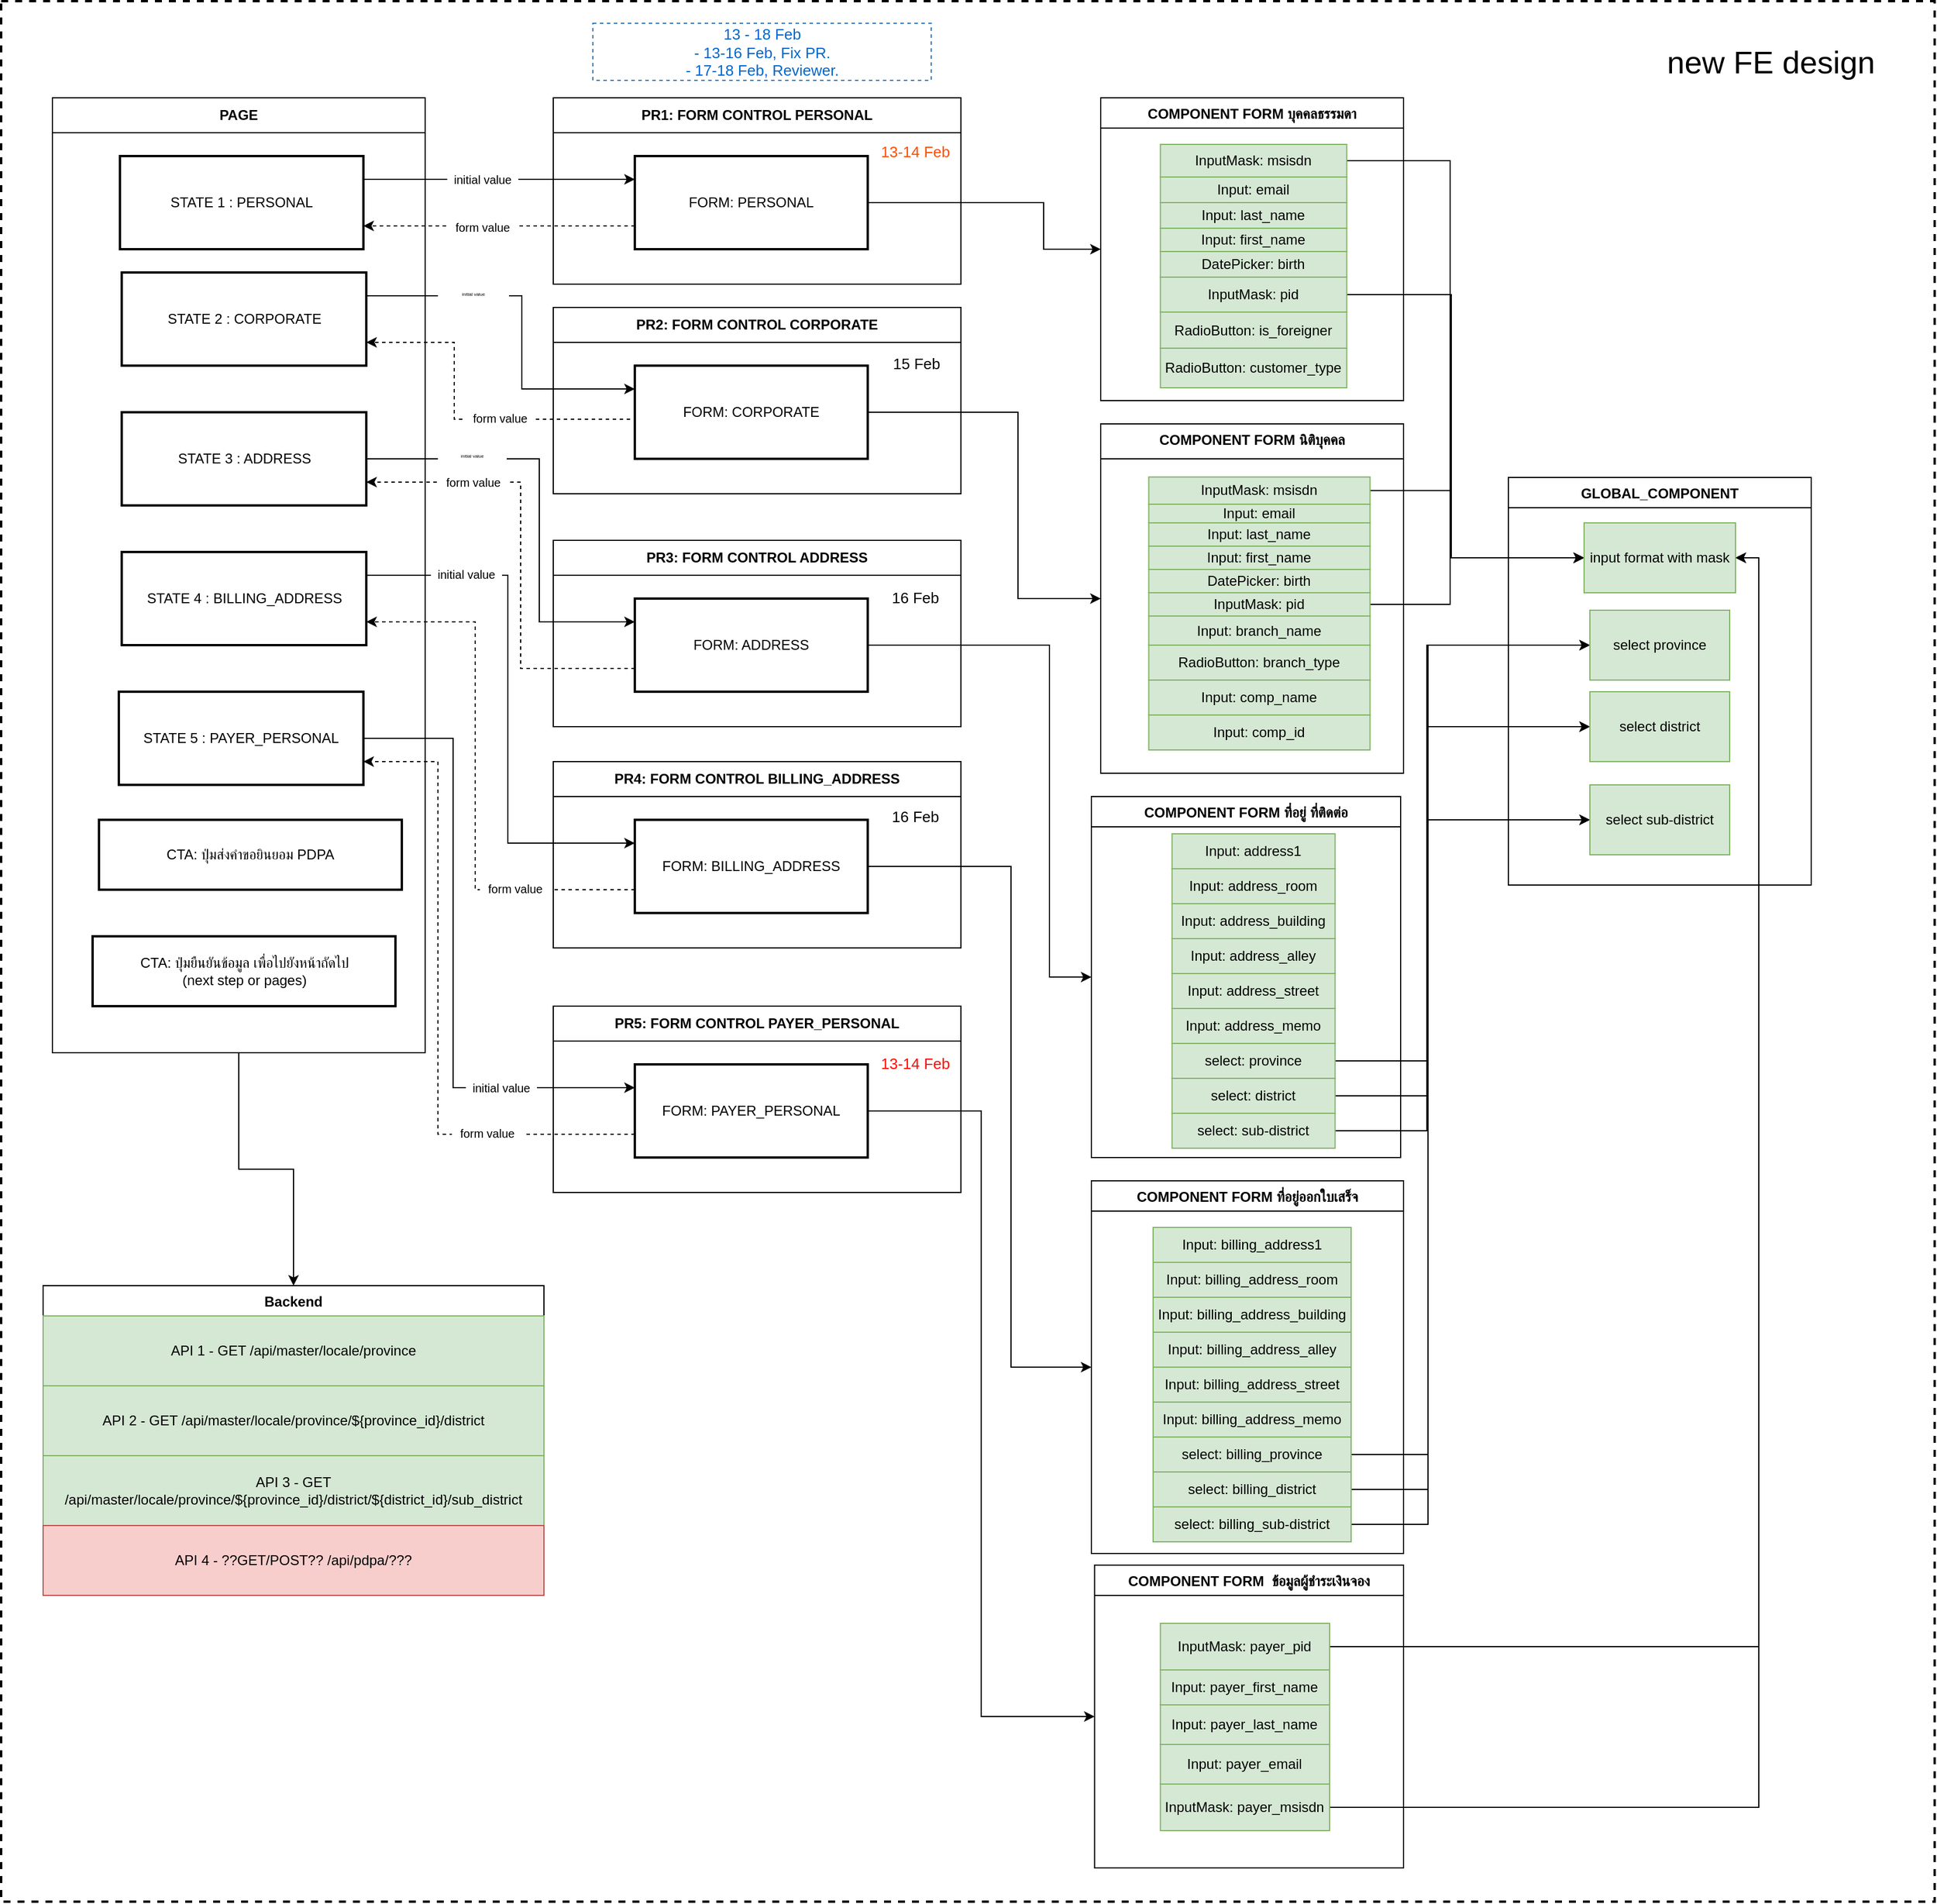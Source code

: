 <mxfile version="20.8.19" type="github"><diagram name="หน้า-1" id="idDFT1mlw6KMjC4FTWLW"><mxGraphModel dx="2535" dy="1124" grid="0" gridSize="10" guides="1" tooltips="1" connect="1" arrows="1" fold="1" page="0" pageScale="1" pageWidth="827" pageHeight="1169" background="#ffffff" math="0" shadow="0"><root><mxCell id="0"/><mxCell id="1" parent="0"/><mxCell id="Ogqyakze48-16BQAnKmu-169" value="" style="rounded=0;whiteSpace=wrap;html=1;dashed=1;fontSize=18;fillColor=none;strokeWidth=2;" parent="1" vertex="1"><mxGeometry x="76" y="637" width="1660" height="1632" as="geometry"/></mxCell><mxCell id="Ogqyakze48-16BQAnKmu-181" style="edgeStyle=orthogonalEdgeStyle;rounded=0;orthogonalLoop=1;jettySize=auto;html=1;exitX=0.5;exitY=1;exitDx=0;exitDy=0;entryX=0.5;entryY=0;entryDx=0;entryDy=0;" parent="1" source="Ogqyakze48-16BQAnKmu-23" target="Ogqyakze48-16BQAnKmu-176" edge="1"><mxGeometry relative="1" as="geometry"/></mxCell><mxCell id="Ogqyakze48-16BQAnKmu-23" value="&lt;b&gt;PAGE&lt;/b&gt;" style="swimlane;fontStyle=0;childLayout=stackLayout;horizontal=1;startSize=30;horizontalStack=0;resizeParent=1;resizeParentMax=0;resizeLast=0;collapsible=1;marginBottom=0;whiteSpace=wrap;html=1;fillColor=default;movable=1;resizable=1;rotatable=1;deletable=1;editable=1;locked=0;connectable=1;" parent="1" vertex="1"><mxGeometry x="120" y="720" width="320" height="820" as="geometry"/></mxCell><mxCell id="Ogqyakze48-16BQAnKmu-26" value="&lt;b&gt;PR1: FORM CONTROL PERSONAL&lt;/b&gt;" style="swimlane;fontStyle=0;childLayout=stackLayout;horizontal=1;startSize=30;horizontalStack=0;resizeParent=1;resizeParentMax=0;resizeLast=0;collapsible=1;marginBottom=0;whiteSpace=wrap;html=1;fillColor=default;movable=1;resizable=1;rotatable=1;deletable=1;editable=1;locked=0;connectable=1;" parent="1" vertex="1"><mxGeometry x="550" y="720" width="350" height="160" as="geometry"/></mxCell><mxCell id="Ogqyakze48-16BQAnKmu-33" value="&lt;span style=&quot;font-size: 27px;&quot;&gt;new FE design&lt;/span&gt;" style="text;html=1;strokeColor=none;fillColor=none;align=center;verticalAlign=middle;whiteSpace=wrap;rounded=0;fontSize=27;" parent="1" vertex="1"><mxGeometry x="1473" y="675" width="245" height="30" as="geometry"/></mxCell><mxCell id="Ogqyakze48-16BQAnKmu-171" style="edgeStyle=orthogonalEdgeStyle;rounded=0;orthogonalLoop=1;jettySize=auto;html=1;exitX=1;exitY=0.5;exitDx=0;exitDy=0;entryX=0;entryY=0.5;entryDx=0;entryDy=0;" parent="1" source="Ogqyakze48-16BQAnKmu-27" target="Ogqyakze48-16BQAnKmu-81" edge="1"><mxGeometry relative="1" as="geometry"><Array as="points"><mxPoint x="971" y="810"/><mxPoint x="971" y="850"/></Array></mxGeometry></mxCell><mxCell id="Ogqyakze48-16BQAnKmu-194" style="edgeStyle=orthogonalEdgeStyle;rounded=0;orthogonalLoop=1;jettySize=auto;html=1;exitX=0;exitY=0.75;exitDx=0;exitDy=0;entryX=1;entryY=0.75;entryDx=0;entryDy=0;fontSize=10;fontColor=default;dashed=1;" parent="1" source="Ogqyakze48-16BQAnKmu-27" target="Ogqyakze48-16BQAnKmu-24" edge="1"><mxGeometry relative="1" as="geometry"/></mxCell><mxCell id="Ogqyakze48-16BQAnKmu-27" value="FORM: PERSONAL" style="rounded=0;whiteSpace=wrap;html=1;fillColor=default;strokeWidth=2;" parent="1" vertex="1"><mxGeometry x="620" y="770" width="200" height="80" as="geometry"/></mxCell><mxCell id="Ogqyakze48-16BQAnKmu-193" style="edgeStyle=orthogonalEdgeStyle;rounded=0;orthogonalLoop=1;jettySize=auto;html=1;exitX=1;exitY=0.25;exitDx=0;exitDy=0;entryX=0;entryY=0.25;entryDx=0;entryDy=0;fontSize=10;fontColor=default;" parent="1" source="Ogqyakze48-16BQAnKmu-24" target="Ogqyakze48-16BQAnKmu-27" edge="1"><mxGeometry relative="1" as="geometry"/></mxCell><mxCell id="Ogqyakze48-16BQAnKmu-24" value="STATE 1 : PERSONAL" style="rounded=0;whiteSpace=wrap;html=1;fillColor=default;strokeWidth=2;" parent="1" vertex="1"><mxGeometry x="178" y="770" width="209" height="80" as="geometry"/></mxCell><mxCell id="Ogqyakze48-16BQAnKmu-195" style="edgeStyle=orthogonalEdgeStyle;rounded=0;orthogonalLoop=1;jettySize=auto;html=1;exitX=1;exitY=0.25;exitDx=0;exitDy=0;entryX=0;entryY=0.25;entryDx=0;entryDy=0;fontSize=10;fontColor=default;" parent="1" source="Ogqyakze48-16BQAnKmu-35" target="Ogqyakze48-16BQAnKmu-43" edge="1"><mxGeometry relative="1" as="geometry"><Array as="points"><mxPoint x="523" y="890"/><mxPoint x="523" y="970"/></Array></mxGeometry></mxCell><mxCell id="Ogqyakze48-16BQAnKmu-35" value="STATE 2 : CORPORATE" style="rounded=0;whiteSpace=wrap;html=1;fillColor=default;strokeWidth=2;" parent="1" vertex="1"><mxGeometry x="179.5" y="870" width="210" height="80" as="geometry"/></mxCell><mxCell id="Ogqyakze48-16BQAnKmu-42" value="&lt;b&gt;PR2: FORM CONTROL CORPORATE&lt;/b&gt;" style="swimlane;fontStyle=0;childLayout=stackLayout;horizontal=1;startSize=30;horizontalStack=0;resizeParent=1;resizeParentMax=0;resizeLast=0;collapsible=1;marginBottom=0;whiteSpace=wrap;html=1;fillColor=default;movable=1;resizable=1;rotatable=1;deletable=1;editable=1;locked=0;connectable=1;" parent="1" vertex="1"><mxGeometry x="550" y="900" width="350" height="160" as="geometry"/></mxCell><mxCell id="Ogqyakze48-16BQAnKmu-172" style="edgeStyle=orthogonalEdgeStyle;rounded=0;orthogonalLoop=1;jettySize=auto;html=1;exitX=1;exitY=0.5;exitDx=0;exitDy=0;entryX=0;entryY=0.5;entryDx=0;entryDy=0;" parent="1" source="Ogqyakze48-16BQAnKmu-43" target="Ogqyakze48-16BQAnKmu-102" edge="1"><mxGeometry relative="1" as="geometry"><Array as="points"><mxPoint x="949" y="990"/><mxPoint x="949" y="1150"/></Array></mxGeometry></mxCell><mxCell id="Ogqyakze48-16BQAnKmu-196" style="edgeStyle=orthogonalEdgeStyle;rounded=0;orthogonalLoop=1;jettySize=auto;html=1;exitX=0;exitY=0.75;exitDx=0;exitDy=0;entryX=1;entryY=0.75;entryDx=0;entryDy=0;fontSize=10;fontColor=default;dashed=1;" parent="1" source="Ogqyakze48-16BQAnKmu-43" target="Ogqyakze48-16BQAnKmu-35" edge="1"><mxGeometry relative="1" as="geometry"><Array as="points"><mxPoint x="620" y="996"/><mxPoint x="465" y="996"/><mxPoint x="465" y="930"/></Array></mxGeometry></mxCell><mxCell id="Ogqyakze48-16BQAnKmu-43" value="FORM: CORPORATE" style="rounded=0;whiteSpace=wrap;html=1;fillColor=default;strokeWidth=2;" parent="1" vertex="1"><mxGeometry x="620" y="950" width="200" height="80" as="geometry"/></mxCell><mxCell id="Ogqyakze48-16BQAnKmu-66" value="&lt;b&gt;PR3: FORM CONTROL ADDRESS&lt;/b&gt;" style="swimlane;fontStyle=0;childLayout=stackLayout;horizontal=1;startSize=30;horizontalStack=0;resizeParent=1;resizeParentMax=0;resizeLast=0;collapsible=1;marginBottom=0;whiteSpace=wrap;html=1;fillColor=default;movable=1;resizable=1;rotatable=1;deletable=1;editable=1;locked=0;connectable=1;" parent="1" vertex="1"><mxGeometry x="550" y="1100" width="350" height="160" as="geometry"/></mxCell><mxCell id="Ogqyakze48-16BQAnKmu-173" style="edgeStyle=orthogonalEdgeStyle;rounded=0;orthogonalLoop=1;jettySize=auto;html=1;exitX=1;exitY=0.5;exitDx=0;exitDy=0;entryX=0;entryY=0.5;entryDx=0;entryDy=0;" parent="1" source="Ogqyakze48-16BQAnKmu-67" target="Ogqyakze48-16BQAnKmu-114" edge="1"><mxGeometry relative="1" as="geometry"><Array as="points"><mxPoint x="976" y="1190"/><mxPoint x="976" y="1475"/></Array></mxGeometry></mxCell><mxCell id="Ogqyakze48-16BQAnKmu-200" style="edgeStyle=orthogonalEdgeStyle;rounded=0;orthogonalLoop=1;jettySize=auto;html=1;exitX=0;exitY=0.75;exitDx=0;exitDy=0;entryX=1;entryY=0.75;entryDx=0;entryDy=0;fontSize=10;fontColor=default;dashed=1;" parent="1" source="Ogqyakze48-16BQAnKmu-67" target="Ogqyakze48-16BQAnKmu-72" edge="1"><mxGeometry relative="1" as="geometry"><Array as="points"><mxPoint x="522" y="1210"/><mxPoint x="522" y="1050"/></Array></mxGeometry></mxCell><mxCell id="Ogqyakze48-16BQAnKmu-67" value="FORM: ADDRESS" style="rounded=0;whiteSpace=wrap;html=1;fillColor=default;strokeWidth=2;" parent="1" vertex="1"><mxGeometry x="620" y="1150" width="200" height="80" as="geometry"/></mxCell><mxCell id="Ogqyakze48-16BQAnKmu-68" value="&lt;b&gt;PR4: FORM CONTROL BILLING_ADDRESS&lt;/b&gt;" style="swimlane;fontStyle=0;childLayout=stackLayout;horizontal=1;startSize=30;horizontalStack=0;resizeParent=1;resizeParentMax=0;resizeLast=0;collapsible=1;marginBottom=0;whiteSpace=wrap;html=1;fillColor=default;movable=1;resizable=1;rotatable=1;deletable=1;editable=1;locked=0;connectable=1;" parent="1" vertex="1"><mxGeometry x="550" y="1290" width="350" height="160" as="geometry"/></mxCell><mxCell id="Ogqyakze48-16BQAnKmu-174" style="edgeStyle=orthogonalEdgeStyle;rounded=0;orthogonalLoop=1;jettySize=auto;html=1;exitX=1;exitY=0.5;exitDx=0;exitDy=0;entryX=0;entryY=0.5;entryDx=0;entryDy=0;" parent="1" source="Ogqyakze48-16BQAnKmu-69" target="Ogqyakze48-16BQAnKmu-124" edge="1"><mxGeometry relative="1" as="geometry"><Array as="points"><mxPoint x="943" y="1380"/><mxPoint x="943" y="1810"/></Array></mxGeometry></mxCell><mxCell id="Ogqyakze48-16BQAnKmu-203" style="edgeStyle=orthogonalEdgeStyle;rounded=0;orthogonalLoop=1;jettySize=auto;html=1;exitX=0;exitY=0.75;exitDx=0;exitDy=0;entryX=1;entryY=0.75;entryDx=0;entryDy=0;fontSize=10;fontColor=default;dashed=1;" parent="1" source="Ogqyakze48-16BQAnKmu-69" target="Ogqyakze48-16BQAnKmu-73" edge="1"><mxGeometry relative="1" as="geometry"><Array as="points"><mxPoint x="483" y="1400"/><mxPoint x="483" y="1170"/></Array></mxGeometry></mxCell><mxCell id="Ogqyakze48-16BQAnKmu-69" value="FORM: BILLING_ADDRESS" style="rounded=0;whiteSpace=wrap;html=1;fillColor=default;strokeWidth=2;" parent="1" vertex="1"><mxGeometry x="620" y="1340" width="200" height="80" as="geometry"/></mxCell><mxCell id="Ogqyakze48-16BQAnKmu-70" value="&lt;b&gt;PR5: FORM CONTROL PAYER_PERSONAL&lt;/b&gt;" style="swimlane;fontStyle=0;childLayout=stackLayout;horizontal=1;startSize=30;horizontalStack=0;resizeParent=1;resizeParentMax=0;resizeLast=0;collapsible=1;marginBottom=0;whiteSpace=wrap;html=1;fillColor=default;movable=1;resizable=1;rotatable=1;deletable=1;editable=1;locked=0;connectable=1;" parent="1" vertex="1"><mxGeometry x="550" y="1500" width="350" height="160" as="geometry"/></mxCell><mxCell id="Ogqyakze48-16BQAnKmu-175" style="edgeStyle=orthogonalEdgeStyle;rounded=0;orthogonalLoop=1;jettySize=auto;html=1;exitX=1;exitY=0.5;exitDx=0;exitDy=0;entryX=0;entryY=0.5;entryDx=0;entryDy=0;" parent="1" source="Ogqyakze48-16BQAnKmu-71" target="Ogqyakze48-16BQAnKmu-134" edge="1"><mxGeometry relative="1" as="geometry"/></mxCell><mxCell id="Ogqyakze48-16BQAnKmu-206" style="edgeStyle=orthogonalEdgeStyle;rounded=0;orthogonalLoop=1;jettySize=auto;html=1;exitX=0;exitY=0.75;exitDx=0;exitDy=0;entryX=1;entryY=0.75;entryDx=0;entryDy=0;fontSize=10;fontColor=default;dashed=1;" parent="1" source="Ogqyakze48-16BQAnKmu-71" target="Ogqyakze48-16BQAnKmu-74" edge="1"><mxGeometry relative="1" as="geometry"><Array as="points"><mxPoint x="451" y="1610"/><mxPoint x="451" y="1290"/></Array></mxGeometry></mxCell><mxCell id="Ogqyakze48-16BQAnKmu-71" value="FORM:&amp;nbsp;&lt;span style=&quot;border-color: var(--border-color);&quot;&gt;PAYER_PERSONAL&lt;/span&gt;" style="rounded=0;whiteSpace=wrap;html=1;fillColor=default;strokeWidth=2;" parent="1" vertex="1"><mxGeometry x="620" y="1550" width="200" height="80" as="geometry"/></mxCell><mxCell id="Ogqyakze48-16BQAnKmu-197" style="edgeStyle=orthogonalEdgeStyle;rounded=0;orthogonalLoop=1;jettySize=auto;html=1;exitX=1;exitY=0.25;exitDx=0;exitDy=0;entryX=0;entryY=0.25;entryDx=0;entryDy=0;fontSize=10;fontColor=default;" parent="1" source="Ogqyakze48-16BQAnKmu-72" target="Ogqyakze48-16BQAnKmu-67" edge="1"><mxGeometry relative="1" as="geometry"><Array as="points"><mxPoint x="390" y="1030"/><mxPoint x="538" y="1030"/><mxPoint x="538" y="1170"/></Array></mxGeometry></mxCell><mxCell id="Ogqyakze48-16BQAnKmu-72" value="STATE 3 : ADDRESS" style="rounded=0;whiteSpace=wrap;html=1;fillColor=default;strokeWidth=2;" parent="1" vertex="1"><mxGeometry x="179.5" y="990" width="210" height="80" as="geometry"/></mxCell><mxCell id="Ogqyakze48-16BQAnKmu-201" style="edgeStyle=orthogonalEdgeStyle;rounded=0;orthogonalLoop=1;jettySize=auto;html=1;exitX=1;exitY=0.25;exitDx=0;exitDy=0;entryX=0;entryY=0.25;entryDx=0;entryDy=0;fontSize=10;fontColor=default;" parent="1" source="Ogqyakze48-16BQAnKmu-73" target="Ogqyakze48-16BQAnKmu-69" edge="1"><mxGeometry relative="1" as="geometry"><Array as="points"><mxPoint x="511" y="1130"/><mxPoint x="511" y="1360"/></Array></mxGeometry></mxCell><mxCell id="Ogqyakze48-16BQAnKmu-73" value="STATE 4 :&amp;nbsp;&lt;span style=&quot;border-color: var(--border-color);&quot;&gt;BILLING_ADDRESS&lt;/span&gt;" style="rounded=0;whiteSpace=wrap;html=1;fillColor=default;strokeWidth=2;" parent="1" vertex="1"><mxGeometry x="179.5" y="1110" width="210" height="80" as="geometry"/></mxCell><mxCell id="Ogqyakze48-16BQAnKmu-205" style="edgeStyle=orthogonalEdgeStyle;rounded=0;orthogonalLoop=1;jettySize=auto;html=1;exitX=1;exitY=0.5;exitDx=0;exitDy=0;entryX=0;entryY=0.25;entryDx=0;entryDy=0;fontSize=10;fontColor=default;" parent="1" source="Ogqyakze48-16BQAnKmu-74" target="Ogqyakze48-16BQAnKmu-71" edge="1"><mxGeometry relative="1" as="geometry"><Array as="points"><mxPoint x="464" y="1270"/><mxPoint x="464" y="1570"/></Array></mxGeometry></mxCell><mxCell id="Ogqyakze48-16BQAnKmu-74" value="STATE 5 :&amp;nbsp;&lt;span style=&quot;border-color: var(--border-color);&quot;&gt;PAYER_PERSONAL&lt;/span&gt;" style="rounded=0;whiteSpace=wrap;html=1;fillColor=default;strokeWidth=2;" parent="1" vertex="1"><mxGeometry x="177" y="1230" width="210" height="80" as="geometry"/></mxCell><mxCell id="Ogqyakze48-16BQAnKmu-81" value="COMPONENT FORM บุคคลธรรมดา" style="swimlane;fontStyle=1;align=center;verticalAlign=top;childLayout=stackLayout;horizontal=1;startSize=26;horizontalStack=0;resizeParent=1;resizeLast=0;collapsible=1;marginBottom=0;rounded=0;shadow=0;strokeWidth=1;container=0;movable=1;resizable=1;rotatable=1;deletable=1;editable=1;locked=0;connectable=1;" parent="1" vertex="1"><mxGeometry x="1020" y="720" width="260" height="260" as="geometry"><mxRectangle x="230" y="140" width="160" height="26" as="alternateBounds"/></mxGeometry></mxCell><mxCell id="Ogqyakze48-16BQAnKmu-102" value="COMPONENT FORM นิติบุคคล" style="swimlane;fontStyle=1;align=center;verticalAlign=top;childLayout=stackLayout;horizontal=1;startSize=30;horizontalStack=0;resizeParent=1;resizeLast=0;collapsible=1;marginBottom=0;rounded=0;shadow=0;strokeWidth=1;container=0;movable=1;resizable=1;rotatable=1;deletable=1;editable=1;locked=0;connectable=1;" parent="1" vertex="1"><mxGeometry x="1020" y="1000" width="260" height="300" as="geometry"><mxRectangle x="230" y="140" width="160" height="26" as="alternateBounds"/></mxGeometry></mxCell><mxCell id="Ogqyakze48-16BQAnKmu-114" value="COMPONENT FORM ที่อยู่ ที่ติดต่อ" style="swimlane;fontStyle=1;align=center;verticalAlign=top;childLayout=stackLayout;horizontal=1;startSize=26;horizontalStack=0;resizeParent=1;resizeLast=0;collapsible=1;marginBottom=0;rounded=0;shadow=0;strokeWidth=1;container=0;" parent="1" vertex="1"><mxGeometry x="1012" y="1320" width="265.5" height="310" as="geometry"><mxRectangle x="230" y="140" width="160" height="26" as="alternateBounds"/></mxGeometry></mxCell><mxCell id="Ogqyakze48-16BQAnKmu-124" value="COMPONENT FORM ที่อยู่ออกใบเสร็จ" style="swimlane;fontStyle=1;align=center;verticalAlign=top;childLayout=stackLayout;horizontal=1;startSize=26;horizontalStack=0;resizeParent=1;resizeLast=0;collapsible=1;marginBottom=0;rounded=0;shadow=0;strokeWidth=1;movable=1;resizable=1;rotatable=1;deletable=1;editable=1;locked=0;connectable=1;" parent="1" vertex="1"><mxGeometry x="1012" y="1650" width="268" height="320" as="geometry"><mxRectangle x="230" y="140" width="160" height="26" as="alternateBounds"/></mxGeometry></mxCell><mxCell id="Ogqyakze48-16BQAnKmu-134" value="COMPONENT FORM  ข้อมูลผู้ชำระเงินจอง" style="swimlane;fontStyle=1;align=center;verticalAlign=top;childLayout=stackLayout;horizontal=1;startSize=26;horizontalStack=0;resizeParent=1;resizeLast=0;collapsible=1;marginBottom=0;rounded=0;shadow=0;strokeWidth=1;movable=1;resizable=1;rotatable=1;deletable=1;editable=1;locked=0;connectable=1;" parent="1" vertex="1"><mxGeometry x="1014.75" y="1980" width="265.25" height="260" as="geometry"><mxRectangle x="230" y="140" width="160" height="26" as="alternateBounds"/></mxGeometry></mxCell><mxCell id="Ogqyakze48-16BQAnKmu-115" value="Input: address1" style="rounded=0;whiteSpace=wrap;html=1;fillColor=#d5e8d4;strokeColor=#82b366;" parent="1" vertex="1"><mxGeometry x="1081.25" y="1352" width="140" height="30" as="geometry"/></mxCell><mxCell id="Ogqyakze48-16BQAnKmu-116" value="Input: address_room" style="rounded=0;whiteSpace=wrap;html=1;fillColor=#d5e8d4;strokeColor=#82b366;" parent="1" vertex="1"><mxGeometry x="1081.25" y="1382" width="140" height="30" as="geometry"/></mxCell><mxCell id="Ogqyakze48-16BQAnKmu-117" value="Input: address_building" style="rounded=0;whiteSpace=wrap;html=1;fillColor=#d5e8d4;strokeColor=#82b366;" parent="1" vertex="1"><mxGeometry x="1081.25" y="1412" width="140" height="30" as="geometry"/></mxCell><mxCell id="Ogqyakze48-16BQAnKmu-118" value="Input: address_alley" style="rounded=0;whiteSpace=wrap;html=1;fillColor=#d5e8d4;strokeColor=#82b366;" parent="1" vertex="1"><mxGeometry x="1081.25" y="1442" width="140" height="30" as="geometry"/></mxCell><mxCell id="Ogqyakze48-16BQAnKmu-119" value="Input: address_street" style="rounded=0;whiteSpace=wrap;html=1;fillColor=#d5e8d4;strokeColor=#82b366;" parent="1" vertex="1"><mxGeometry x="1081.25" y="1472" width="140" height="30" as="geometry"/></mxCell><mxCell id="Ogqyakze48-16BQAnKmu-147" style="edgeStyle=orthogonalEdgeStyle;rounded=0;orthogonalLoop=1;jettySize=auto;html=1;exitX=0.5;exitY=0;exitDx=0;exitDy=0;entryX=0.5;entryY=1;entryDx=0;entryDy=0;fontSize=18;" parent="1" source="Ogqyakze48-16BQAnKmu-120" target="Ogqyakze48-16BQAnKmu-119" edge="1"><mxGeometry relative="1" as="geometry"/></mxCell><mxCell id="Ogqyakze48-16BQAnKmu-120" value="Input: address_memo" style="rounded=0;whiteSpace=wrap;html=1;fillColor=#d5e8d4;strokeColor=#82b366;" parent="1" vertex="1"><mxGeometry x="1081.25" y="1502" width="140" height="30" as="geometry"/></mxCell><mxCell id="Ogqyakze48-16BQAnKmu-158" style="edgeStyle=orthogonalEdgeStyle;rounded=0;orthogonalLoop=1;jettySize=auto;html=1;exitX=1;exitY=0.5;exitDx=0;exitDy=0;entryX=0;entryY=0.5;entryDx=0;entryDy=0;fontSize=18;" parent="1" source="Ogqyakze48-16BQAnKmu-121" target="Ogqyakze48-16BQAnKmu-92" edge="1"><mxGeometry relative="1" as="geometry"><Array as="points"><mxPoint x="1300" y="1547"/><mxPoint x="1300" y="1190"/></Array></mxGeometry></mxCell><mxCell id="Ogqyakze48-16BQAnKmu-121" value="select: province" style="rounded=0;whiteSpace=wrap;html=1;fillColor=#d5e8d4;strokeColor=#82b366;" parent="1" vertex="1"><mxGeometry x="1081.25" y="1532" width="140" height="30" as="geometry"/></mxCell><mxCell id="Ogqyakze48-16BQAnKmu-159" style="edgeStyle=orthogonalEdgeStyle;rounded=0;orthogonalLoop=1;jettySize=auto;html=1;exitX=1;exitY=0.5;exitDx=0;exitDy=0;entryX=0;entryY=0.5;entryDx=0;entryDy=0;fontSize=18;" parent="1" source="Ogqyakze48-16BQAnKmu-122" target="Ogqyakze48-16BQAnKmu-93" edge="1"><mxGeometry relative="1" as="geometry"><Array as="points"><mxPoint x="1300" y="1577"/><mxPoint x="1300" y="1260"/></Array></mxGeometry></mxCell><mxCell id="Ogqyakze48-16BQAnKmu-122" value="select: district" style="rounded=0;whiteSpace=wrap;html=1;fillColor=#d5e8d4;strokeColor=#82b366;" parent="1" vertex="1"><mxGeometry x="1081.25" y="1562" width="140" height="30" as="geometry"/></mxCell><mxCell id="Ogqyakze48-16BQAnKmu-160" style="edgeStyle=orthogonalEdgeStyle;rounded=0;orthogonalLoop=1;jettySize=auto;html=1;exitX=1;exitY=0.5;exitDx=0;exitDy=0;entryX=0;entryY=0.5;entryDx=0;entryDy=0;fontSize=18;" parent="1" source="Ogqyakze48-16BQAnKmu-123" target="Ogqyakze48-16BQAnKmu-94" edge="1"><mxGeometry relative="1" as="geometry"><Array as="points"><mxPoint x="1300" y="1607"/><mxPoint x="1300" y="1340"/></Array></mxGeometry></mxCell><mxCell id="Ogqyakze48-16BQAnKmu-123" value="select: sub-district" style="rounded=0;whiteSpace=wrap;html=1;fillColor=#d5e8d4;strokeColor=#82b366;" parent="1" vertex="1"><mxGeometry x="1081.25" y="1592" width="140" height="30" as="geometry"/></mxCell><mxCell id="Ogqyakze48-16BQAnKmu-156" style="edgeStyle=orthogonalEdgeStyle;rounded=0;orthogonalLoop=1;jettySize=auto;html=1;exitX=1;exitY=0.5;exitDx=0;exitDy=0;entryX=0;entryY=0.5;entryDx=0;entryDy=0;fontSize=18;" parent="1" source="Ogqyakze48-16BQAnKmu-112" target="Ogqyakze48-16BQAnKmu-95" edge="1"><mxGeometry relative="1" as="geometry"><Array as="points"><mxPoint x="1320" y="1057"/><mxPoint x="1320" y="1115"/></Array></mxGeometry></mxCell><mxCell id="Ogqyakze48-16BQAnKmu-112" value="InputMask: msisdn" style="rounded=0;whiteSpace=wrap;html=1;fillColor=#d5e8d4;strokeColor=#82b366;movable=1;resizable=1;rotatable=1;deletable=1;editable=1;locked=0;connectable=1;" parent="1" vertex="1"><mxGeometry x="1061.25" y="1045.62" width="190" height="23.38" as="geometry"/></mxCell><mxCell id="Ogqyakze48-16BQAnKmu-103" value="Input: comp_id" style="rounded=0;whiteSpace=wrap;html=1;fillColor=#d5e8d4;strokeColor=#82b366;movable=1;resizable=1;rotatable=1;deletable=1;editable=1;locked=0;connectable=1;" parent="1" vertex="1"><mxGeometry x="1061.25" y="1250" width="190" height="30" as="geometry"/></mxCell><mxCell id="Ogqyakze48-16BQAnKmu-104" value="Input: comp_name" style="rounded=0;whiteSpace=wrap;html=1;fillColor=#d5e8d4;strokeColor=#82b366;movable=1;resizable=1;rotatable=1;deletable=1;editable=1;locked=0;connectable=1;" parent="1" vertex="1"><mxGeometry x="1061.25" y="1220" width="190" height="30" as="geometry"/></mxCell><mxCell id="Ogqyakze48-16BQAnKmu-105" value="RadioButton: branch_type" style="rounded=0;whiteSpace=wrap;html=1;fillColor=#d5e8d4;strokeColor=#82b366;movable=1;resizable=1;rotatable=1;deletable=1;editable=1;locked=0;connectable=1;" parent="1" vertex="1"><mxGeometry x="1061.25" y="1190" width="190" height="30" as="geometry"/></mxCell><mxCell id="Ogqyakze48-16BQAnKmu-106" value="Input: branch_name" style="rounded=0;whiteSpace=wrap;html=1;fillColor=#d5e8d4;strokeColor=#82b366;movable=1;resizable=1;rotatable=1;deletable=1;editable=1;locked=0;connectable=1;" parent="1" vertex="1"><mxGeometry x="1061.25" y="1165" width="190" height="25" as="geometry"/></mxCell><mxCell id="Ogqyakze48-16BQAnKmu-157" style="edgeStyle=orthogonalEdgeStyle;rounded=0;orthogonalLoop=1;jettySize=auto;html=1;exitX=1;exitY=0.5;exitDx=0;exitDy=0;entryX=0;entryY=0.5;entryDx=0;entryDy=0;fontSize=18;" parent="1" source="Ogqyakze48-16BQAnKmu-107" target="Ogqyakze48-16BQAnKmu-95" edge="1"><mxGeometry relative="1" as="geometry"><Array as="points"><mxPoint x="1320" y="1155"/><mxPoint x="1320" y="1115"/></Array></mxGeometry></mxCell><mxCell id="Ogqyakze48-16BQAnKmu-107" value="InputMask: pid" style="rounded=0;whiteSpace=wrap;html=1;fillColor=#d5e8d4;strokeColor=#82b366;movable=1;resizable=1;rotatable=1;deletable=1;editable=1;locked=0;connectable=1;" parent="1" vertex="1"><mxGeometry x="1061.25" y="1145" width="190" height="20" as="geometry"/></mxCell><mxCell id="Ogqyakze48-16BQAnKmu-108" value="DatePicker: birth" style="rounded=0;whiteSpace=wrap;html=1;fillColor=#d5e8d4;strokeColor=#82b366;movable=1;resizable=1;rotatable=1;deletable=1;editable=1;locked=0;connectable=1;" parent="1" vertex="1"><mxGeometry x="1061.25" y="1125" width="190" height="20" as="geometry"/></mxCell><mxCell id="Ogqyakze48-16BQAnKmu-109" value="Input: first_name" style="rounded=0;whiteSpace=wrap;html=1;fillColor=#d5e8d4;strokeColor=#82b366;movable=1;resizable=1;rotatable=1;deletable=1;editable=1;locked=0;connectable=1;" parent="1" vertex="1"><mxGeometry x="1061.25" y="1105" width="190" height="20" as="geometry"/></mxCell><mxCell id="Ogqyakze48-16BQAnKmu-110" value="Input: last_name" style="rounded=0;whiteSpace=wrap;html=1;fillColor=#d5e8d4;strokeColor=#82b366;movable=1;resizable=1;rotatable=1;deletable=1;editable=1;locked=0;connectable=1;" parent="1" vertex="1"><mxGeometry x="1061.25" y="1085" width="190" height="20" as="geometry"/></mxCell><mxCell id="Ogqyakze48-16BQAnKmu-111" value="Input: email" style="rounded=0;whiteSpace=wrap;html=1;fillColor=#d5e8d4;strokeColor=#82b366;movable=1;resizable=1;rotatable=1;deletable=1;editable=1;locked=0;connectable=1;" parent="1" vertex="1"><mxGeometry x="1061.25" y="1069" width="190" height="16" as="geometry"/></mxCell><mxCell id="Ogqyakze48-16BQAnKmu-154" style="edgeStyle=orthogonalEdgeStyle;rounded=0;orthogonalLoop=1;jettySize=auto;html=1;exitX=1;exitY=0.5;exitDx=0;exitDy=0;entryX=0;entryY=0.5;entryDx=0;entryDy=0;fontSize=18;" parent="1" source="Ogqyakze48-16BQAnKmu-89" target="Ogqyakze48-16BQAnKmu-95" edge="1"><mxGeometry relative="1" as="geometry"><Array as="points"><mxPoint x="1320" y="774"/><mxPoint x="1320" y="1115"/></Array></mxGeometry></mxCell><mxCell id="Ogqyakze48-16BQAnKmu-89" value="InputMask: msisdn" style="rounded=0;whiteSpace=wrap;html=1;fillColor=#d5e8d4;strokeColor=#82b366;" parent="1" vertex="1"><mxGeometry x="1071.25" y="760" width="160" height="28" as="geometry"/></mxCell><mxCell id="Ogqyakze48-16BQAnKmu-88" value="Input: email" style="rounded=0;whiteSpace=wrap;html=1;fillColor=#d5e8d4;strokeColor=#82b366;" parent="1" vertex="1"><mxGeometry x="1071.25" y="788" width="160" height="22" as="geometry"/></mxCell><mxCell id="Ogqyakze48-16BQAnKmu-86" value="Input: first_name" style="rounded=0;whiteSpace=wrap;html=1;fillColor=#d5e8d4;strokeColor=#82b366;" parent="1" vertex="1"><mxGeometry x="1071.25" y="832" width="160" height="20" as="geometry"/></mxCell><mxCell id="Ogqyakze48-16BQAnKmu-87" value="Input: last_name" style="rounded=0;whiteSpace=wrap;html=1;fillColor=#d5e8d4;strokeColor=#82b366;" parent="1" vertex="1"><mxGeometry x="1071.25" y="810" width="160" height="22" as="geometry"/></mxCell><mxCell id="Ogqyakze48-16BQAnKmu-85" value="DatePicker: birth" style="rounded=0;whiteSpace=wrap;html=1;fillColor=#d5e8d4;strokeColor=#82b366;" parent="1" vertex="1"><mxGeometry x="1071.25" y="852" width="160" height="22" as="geometry"/></mxCell><mxCell id="Ogqyakze48-16BQAnKmu-155" style="edgeStyle=orthogonalEdgeStyle;rounded=0;orthogonalLoop=1;jettySize=auto;html=1;exitX=1;exitY=0.5;exitDx=0;exitDy=0;entryX=0;entryY=0.5;entryDx=0;entryDy=0;fontSize=18;" parent="1" source="Ogqyakze48-16BQAnKmu-84" target="Ogqyakze48-16BQAnKmu-95" edge="1"><mxGeometry relative="1" as="geometry"><Array as="points"><mxPoint x="1321" y="889"/><mxPoint x="1321" y="1115"/></Array></mxGeometry></mxCell><mxCell id="Ogqyakze48-16BQAnKmu-84" value="InputMask: pid" style="rounded=0;whiteSpace=wrap;html=1;fillColor=#d5e8d4;strokeColor=#82b366;" parent="1" vertex="1"><mxGeometry x="1071.25" y="874" width="160" height="30" as="geometry"/></mxCell><mxCell id="Ogqyakze48-16BQAnKmu-83" value="RadioButton: is_foreigner" style="rounded=0;whiteSpace=wrap;html=1;fillColor=#d5e8d4;strokeColor=#82b366;" parent="1" vertex="1"><mxGeometry x="1071.25" y="904" width="160" height="31" as="geometry"/></mxCell><mxCell id="Ogqyakze48-16BQAnKmu-82" value="RadioButton: customer_type" style="rounded=0;whiteSpace=wrap;html=1;fillColor=#d5e8d4;strokeColor=#82b366;" parent="1" vertex="1"><mxGeometry x="1071.25" y="935" width="160" height="34" as="geometry"/></mxCell><mxCell id="Ogqyakze48-16BQAnKmu-125" value="Input: billing_address1" style="rounded=0;whiteSpace=wrap;html=1;fillColor=#d5e8d4;strokeColor=#82b366;" parent="1" vertex="1"><mxGeometry x="1065" y="1690" width="170" height="30" as="geometry"/></mxCell><mxCell id="Ogqyakze48-16BQAnKmu-163" style="edgeStyle=orthogonalEdgeStyle;rounded=0;orthogonalLoop=1;jettySize=auto;html=1;exitX=1;exitY=0.5;exitDx=0;exitDy=0;entryX=0;entryY=0.5;entryDx=0;entryDy=0;fontSize=18;" parent="1" source="Ogqyakze48-16BQAnKmu-133" target="Ogqyakze48-16BQAnKmu-94" edge="1"><mxGeometry relative="1" as="geometry"><Array as="points"><mxPoint x="1301" y="1945"/><mxPoint x="1301" y="1340"/></Array></mxGeometry></mxCell><mxCell id="Ogqyakze48-16BQAnKmu-133" value="select: billing_sub-district" style="rounded=0;whiteSpace=wrap;html=1;fillColor=#d5e8d4;strokeColor=#82b366;" parent="1" vertex="1"><mxGeometry x="1065" y="1930" width="170" height="30" as="geometry"/></mxCell><mxCell id="Ogqyakze48-16BQAnKmu-162" style="edgeStyle=orthogonalEdgeStyle;rounded=0;orthogonalLoop=1;jettySize=auto;html=1;exitX=1;exitY=0.5;exitDx=0;exitDy=0;entryX=0;entryY=0.5;entryDx=0;entryDy=0;fontSize=18;" parent="1" source="Ogqyakze48-16BQAnKmu-132" target="Ogqyakze48-16BQAnKmu-93" edge="1"><mxGeometry relative="1" as="geometry"><Array as="points"><mxPoint x="1301" y="1915"/><mxPoint x="1301" y="1260"/></Array></mxGeometry></mxCell><mxCell id="Ogqyakze48-16BQAnKmu-132" value="select: billing_district" style="rounded=0;whiteSpace=wrap;html=1;fillColor=#d5e8d4;strokeColor=#82b366;" parent="1" vertex="1"><mxGeometry x="1065" y="1900" width="170" height="30" as="geometry"/></mxCell><mxCell id="Ogqyakze48-16BQAnKmu-161" style="edgeStyle=orthogonalEdgeStyle;rounded=0;orthogonalLoop=1;jettySize=auto;html=1;exitX=1;exitY=0.5;exitDx=0;exitDy=0;entryX=0;entryY=0.5;entryDx=0;entryDy=0;fontSize=18;" parent="1" source="Ogqyakze48-16BQAnKmu-131" target="Ogqyakze48-16BQAnKmu-92" edge="1"><mxGeometry relative="1" as="geometry"><Array as="points"><mxPoint x="1301" y="1885"/><mxPoint x="1301" y="1190"/></Array></mxGeometry></mxCell><mxCell id="Ogqyakze48-16BQAnKmu-131" value="select: billing_province" style="rounded=0;whiteSpace=wrap;html=1;fillColor=#d5e8d4;strokeColor=#82b366;" parent="1" vertex="1"><mxGeometry x="1065" y="1870" width="170" height="30" as="geometry"/></mxCell><mxCell id="Ogqyakze48-16BQAnKmu-130" value="Input: billing_address_memo" style="rounded=0;whiteSpace=wrap;html=1;fillColor=#d5e8d4;strokeColor=#82b366;" parent="1" vertex="1"><mxGeometry x="1065" y="1840" width="170" height="30" as="geometry"/></mxCell><mxCell id="Ogqyakze48-16BQAnKmu-129" value="Input: billing_address_street" style="rounded=0;whiteSpace=wrap;html=1;fillColor=#d5e8d4;strokeColor=#82b366;" parent="1" vertex="1"><mxGeometry x="1065" y="1810" width="170" height="30" as="geometry"/></mxCell><mxCell id="Ogqyakze48-16BQAnKmu-128" value="Input: billing_address_alley" style="rounded=0;whiteSpace=wrap;html=1;fillColor=#d5e8d4;strokeColor=#82b366;" parent="1" vertex="1"><mxGeometry x="1065" y="1780" width="170" height="30" as="geometry"/></mxCell><mxCell id="Ogqyakze48-16BQAnKmu-127" value="Input: billing_address_building" style="rounded=0;whiteSpace=wrap;html=1;fillColor=#d5e8d4;strokeColor=#82b366;" parent="1" vertex="1"><mxGeometry x="1065" y="1750" width="170" height="30" as="geometry"/></mxCell><mxCell id="Ogqyakze48-16BQAnKmu-126" value="Input: billing_address_room" style="rounded=0;whiteSpace=wrap;html=1;fillColor=#d5e8d4;strokeColor=#82b366;" parent="1" vertex="1"><mxGeometry x="1065" y="1720" width="170" height="30" as="geometry"/></mxCell><mxCell id="Ogqyakze48-16BQAnKmu-164" style="edgeStyle=orthogonalEdgeStyle;rounded=0;orthogonalLoop=1;jettySize=auto;html=1;exitX=1;exitY=0.5;exitDx=0;exitDy=0;entryX=1;entryY=0.5;entryDx=0;entryDy=0;fontSize=18;" parent="1" source="Ogqyakze48-16BQAnKmu-135" target="Ogqyakze48-16BQAnKmu-95" edge="1"><mxGeometry relative="1" as="geometry"/></mxCell><mxCell id="Ogqyakze48-16BQAnKmu-135" value="InputMask: payer_pid" style="rounded=0;whiteSpace=wrap;html=1;fillColor=#d5e8d4;strokeColor=#82b366;" parent="1" vertex="1"><mxGeometry x="1071.25" y="2030" width="145.25" height="40" as="geometry"/></mxCell><mxCell id="Ogqyakze48-16BQAnKmu-165" style="edgeStyle=orthogonalEdgeStyle;rounded=0;orthogonalLoop=1;jettySize=auto;html=1;exitX=1;exitY=0.5;exitDx=0;exitDy=0;entryX=1;entryY=0.5;entryDx=0;entryDy=0;fontSize=18;" parent="1" source="Ogqyakze48-16BQAnKmu-139" target="Ogqyakze48-16BQAnKmu-95" edge="1"><mxGeometry relative="1" as="geometry"/></mxCell><mxCell id="Ogqyakze48-16BQAnKmu-139" value="InputMask: payer_msisdn" style="rounded=0;whiteSpace=wrap;html=1;fillColor=#d5e8d4;strokeColor=#82b366;" parent="1" vertex="1"><mxGeometry x="1071.25" y="2168" width="145.25" height="40" as="geometry"/></mxCell><mxCell id="Ogqyakze48-16BQAnKmu-136" value="Input: payer_first_name" style="rounded=0;whiteSpace=wrap;html=1;fillColor=#d5e8d4;strokeColor=#82b366;" parent="1" vertex="1"><mxGeometry x="1071.25" y="2070" width="145.25" height="30" as="geometry"/></mxCell><mxCell id="Ogqyakze48-16BQAnKmu-137" value="Input: payer_last_name" style="rounded=0;whiteSpace=wrap;html=1;fillColor=#d5e8d4;strokeColor=#82b366;" parent="1" vertex="1"><mxGeometry x="1071.25" y="2100" width="145.25" height="34" as="geometry"/></mxCell><mxCell id="Ogqyakze48-16BQAnKmu-138" value="Input: payer_email" style="rounded=0;whiteSpace=wrap;html=1;fillColor=#d5e8d4;strokeColor=#82b366;" parent="1" vertex="1"><mxGeometry x="1071.25" y="2134" width="145.25" height="34" as="geometry"/></mxCell><mxCell id="Ogqyakze48-16BQAnKmu-91" value="GLOBAL_COMPONENT" style="swimlane;fontStyle=1;align=center;verticalAlign=top;childLayout=stackLayout;horizontal=1;startSize=26;horizontalStack=0;resizeParent=1;resizeLast=0;collapsible=1;marginBottom=0;rounded=0;shadow=0;strokeWidth=1;movable=1;resizable=1;rotatable=1;deletable=1;editable=1;locked=0;connectable=1;" parent="1" vertex="1"><mxGeometry x="1370" y="1046" width="260" height="350" as="geometry"><mxRectangle x="230" y="140" width="160" height="26" as="alternateBounds"/></mxGeometry></mxCell><mxCell id="Ogqyakze48-16BQAnKmu-95" value="input format with mask" style="rounded=0;whiteSpace=wrap;html=1;fillColor=#d5e8d4;strokeColor=#82b366;" parent="1" vertex="1"><mxGeometry x="1435" y="1085" width="130" height="60" as="geometry"/></mxCell><mxCell id="Ogqyakze48-16BQAnKmu-94" value="select sub-district" style="rounded=0;whiteSpace=wrap;html=1;fillColor=#d5e8d4;strokeColor=#82b366;" parent="1" vertex="1"><mxGeometry x="1440" y="1310" width="120" height="60" as="geometry"/></mxCell><mxCell id="Ogqyakze48-16BQAnKmu-93" value="select district" style="rounded=0;whiteSpace=wrap;html=1;fillColor=#d5e8d4;strokeColor=#82b366;" parent="1" vertex="1"><mxGeometry x="1440" y="1230" width="120" height="60" as="geometry"/></mxCell><mxCell id="Ogqyakze48-16BQAnKmu-92" value="select province" style="rounded=0;whiteSpace=wrap;html=1;fillColor=#d5e8d4;strokeColor=#82b366;" parent="1" vertex="1"><mxGeometry x="1440" y="1160" width="120" height="60" as="geometry"/></mxCell><mxCell id="Ogqyakze48-16BQAnKmu-166" value="CTA: ปุ่มส่งคำขอยินยอม PDPA" style="rounded=0;whiteSpace=wrap;html=1;strokeWidth=2;" parent="1" vertex="1"><mxGeometry x="160" y="1340" width="260" height="60" as="geometry"/></mxCell><mxCell id="Ogqyakze48-16BQAnKmu-167" value="CTA: ปุ่มยืนยันข้อมูล เพื่อไปยังหน้าถัดไป&lt;br&gt;(next step or pages)" style="rounded=0;whiteSpace=wrap;html=1;strokeWidth=2;" parent="1" vertex="1"><mxGeometry x="154.5" y="1440" width="260" height="60" as="geometry"/></mxCell><mxCell id="Ogqyakze48-16BQAnKmu-176" value="Backend" style="swimlane;fontStyle=1;align=center;verticalAlign=top;childLayout=stackLayout;horizontal=1;startSize=26;horizontalStack=0;resizeParent=1;resizeLast=0;collapsible=1;marginBottom=0;rounded=0;shadow=0;strokeWidth=1;" parent="1" vertex="1"><mxGeometry x="112" y="1740" width="430" height="266" as="geometry"><mxRectangle x="230" y="140" width="160" height="26" as="alternateBounds"/></mxGeometry></mxCell><mxCell id="Ogqyakze48-16BQAnKmu-177" value="&lt;font style=&quot;font-size: 12px;&quot;&gt;API 1 - GET &lt;font style=&quot;font-size: 12px;&quot;&gt;/api/master/locale/province&lt;/font&gt;&lt;/font&gt;" style="rounded=0;whiteSpace=wrap;html=1;fillColor=#d5e8d4;strokeColor=#82b366;" parent="Ogqyakze48-16BQAnKmu-176" vertex="1"><mxGeometry y="26" width="430" height="60" as="geometry"/></mxCell><mxCell id="Ogqyakze48-16BQAnKmu-178" value="API 2 - GET /api/master/locale/province/${province_id}/district" style="rounded=0;whiteSpace=wrap;html=1;fillColor=#d5e8d4;strokeColor=#82b366;" parent="Ogqyakze48-16BQAnKmu-176" vertex="1"><mxGeometry y="86" width="430" height="60" as="geometry"/></mxCell><mxCell id="Ogqyakze48-16BQAnKmu-179" value="API 3 - GET /api/master/locale/province/${province_id}/district/${district_id}/sub_district" style="rounded=0;whiteSpace=wrap;html=1;fillColor=#d5e8d4;strokeColor=#82b366;" parent="Ogqyakze48-16BQAnKmu-176" vertex="1"><mxGeometry y="146" width="430" height="60" as="geometry"/></mxCell><mxCell id="Ogqyakze48-16BQAnKmu-180" value="API 4 - ??GET/POST?? /api/pdpa/???" style="rounded=0;whiteSpace=wrap;html=1;fillColor=#f8cecc;strokeColor=#b85450;" parent="Ogqyakze48-16BQAnKmu-176" vertex="1"><mxGeometry y="206" width="430" height="60" as="geometry"/></mxCell><mxCell id="Ogqyakze48-16BQAnKmu-207" value="&lt;font style=&quot;font-size: 10px;&quot;&gt;initial value&lt;/font&gt;" style="text;html=1;align=center;verticalAlign=middle;whiteSpace=wrap;rounded=0;fontSize=8;fillColor=default;gradientColor=none;shadow=0;imageAspect=1;allowArrows=1;rotatable=1;cloneable=1;deletable=1;" parent="1" vertex="1"><mxGeometry x="459" y="775" width="61" height="30" as="geometry"/></mxCell><mxCell id="Ogqyakze48-16BQAnKmu-215" value="&lt;font style=&quot;font-size: 4px;&quot;&gt;initial value&lt;/font&gt;" style="text;html=1;align=center;verticalAlign=middle;whiteSpace=wrap;rounded=0;fontSize=4;fillColor=default;gradientColor=none;shadow=0;imageAspect=1;allowArrows=0;rotatable=1;cloneable=1;deletable=1;" parent="1" vertex="1"><mxGeometry x="451" y="874" width="61" height="30" as="geometry"/></mxCell><mxCell id="Ogqyakze48-16BQAnKmu-218" value="&lt;font style=&quot;font-size: 4px;&quot;&gt;initial value&lt;/font&gt;" style="text;html=1;align=center;verticalAlign=middle;whiteSpace=wrap;rounded=0;fontSize=4;fillColor=default;gradientColor=none;shadow=0;imageAspect=1;allowArrows=0;rotatable=1;cloneable=1;deletable=1;" parent="1" vertex="1"><mxGeometry x="451" y="1013" width="59" height="30" as="geometry"/></mxCell><mxCell id="Ogqyakze48-16BQAnKmu-219" value="&lt;font style=&quot;font-size: 10px;&quot;&gt;initial value&lt;/font&gt;" style="text;html=1;align=center;verticalAlign=middle;whiteSpace=wrap;rounded=0;fontSize=4;fillColor=default;gradientColor=none;shadow=0;imageAspect=1;allowArrows=0;rotatable=1;cloneable=1;deletable=1;" parent="1" vertex="1"><mxGeometry x="445" y="1114" width="61" height="30" as="geometry"/></mxCell><mxCell id="Ogqyakze48-16BQAnKmu-220" value="&lt;font style=&quot;font-size: 10px;&quot;&gt;initial value&lt;/font&gt;" style="text;html=1;align=center;verticalAlign=middle;whiteSpace=wrap;rounded=0;fontSize=4;fillColor=default;gradientColor=none;shadow=0;imageAspect=1;allowArrows=0;rotatable=1;cloneable=1;deletable=1;" parent="1" vertex="1"><mxGeometry x="475" y="1555" width="61" height="30" as="geometry"/></mxCell><mxCell id="Ogqyakze48-16BQAnKmu-221" value="&lt;span style=&quot;font-size: 10px;&quot;&gt;form value&lt;/span&gt;" style="text;html=1;align=center;verticalAlign=middle;whiteSpace=wrap;rounded=0;fontSize=8;fillColor=default;gradientColor=none;shadow=0;imageAspect=1;allowArrows=1;rotatable=1;cloneable=1;deletable=1;" parent="1" vertex="1"><mxGeometry x="459" y="816" width="61" height="30" as="geometry"/></mxCell><mxCell id="Ogqyakze48-16BQAnKmu-222" value="&lt;span style=&quot;font-size: 10px;&quot;&gt;form value&lt;/span&gt;" style="text;html=1;align=center;verticalAlign=middle;whiteSpace=wrap;rounded=0;fontSize=8;fillColor=default;gradientColor=none;shadow=0;imageAspect=1;allowArrows=1;rotatable=1;cloneable=1;deletable=1;" parent="1" vertex="1"><mxGeometry x="474" y="980" width="61" height="30" as="geometry"/></mxCell><mxCell id="Ogqyakze48-16BQAnKmu-223" value="&lt;span style=&quot;font-size: 10px;&quot;&gt;form value&lt;/span&gt;" style="text;html=1;align=center;verticalAlign=middle;whiteSpace=wrap;rounded=0;fontSize=8;fillColor=default;gradientColor=none;shadow=0;imageAspect=1;allowArrows=1;rotatable=1;cloneable=1;deletable=1;" parent="1" vertex="1"><mxGeometry x="451" y="1035" width="61" height="30" as="geometry"/></mxCell><mxCell id="Ogqyakze48-16BQAnKmu-224" value="&lt;span style=&quot;font-size: 10px;&quot;&gt;form value&lt;/span&gt;" style="text;html=1;align=center;verticalAlign=middle;whiteSpace=wrap;rounded=0;fontSize=8;fillColor=default;gradientColor=none;shadow=0;imageAspect=1;allowArrows=1;rotatable=1;cloneable=1;deletable=1;" parent="1" vertex="1"><mxGeometry x="487" y="1384" width="61" height="30" as="geometry"/></mxCell><mxCell id="Ogqyakze48-16BQAnKmu-225" value="&lt;span style=&quot;font-size: 10px;&quot;&gt;form value&lt;/span&gt;" style="text;html=1;align=center;verticalAlign=middle;whiteSpace=wrap;rounded=0;fontSize=8;fillColor=default;gradientColor=none;shadow=0;imageAspect=1;allowArrows=1;rotatable=1;cloneable=1;deletable=1;" parent="1" vertex="1"><mxGeometry x="463" y="1594" width="61" height="30" as="geometry"/></mxCell><mxCell id="3do_c_WlqqYVYb6Hg0gH-2" value="&lt;font color=&quot;#ff4d00&quot; style=&quot;font-size: 13px;&quot;&gt;13-14 Feb&lt;/font&gt;" style="text;html=1;strokeColor=none;fillColor=none;align=center;verticalAlign=middle;whiteSpace=wrap;rounded=0;fontSize=13;" parent="1" vertex="1"><mxGeometry x="820" y="751" width="82" height="30" as="geometry"/></mxCell><mxCell id="3do_c_WlqqYVYb6Hg0gH-3" value="15 Feb" style="text;html=1;strokeColor=none;fillColor=none;align=center;verticalAlign=middle;whiteSpace=wrap;rounded=0;fontSize=13;" parent="1" vertex="1"><mxGeometry x="832" y="933" width="60" height="30" as="geometry"/></mxCell><mxCell id="3do_c_WlqqYVYb6Hg0gH-5" value="16 Feb" style="text;html=1;strokeColor=none;fillColor=none;align=center;verticalAlign=middle;whiteSpace=wrap;rounded=0;fontSize=13;" parent="1" vertex="1"><mxGeometry x="831" y="1134" width="60" height="30" as="geometry"/></mxCell><mxCell id="3do_c_WlqqYVYb6Hg0gH-6" value="16 Feb" style="text;html=1;strokeColor=none;fillColor=none;align=center;verticalAlign=middle;whiteSpace=wrap;rounded=0;fontSize=13;" parent="1" vertex="1"><mxGeometry x="831" y="1322" width="60" height="30" as="geometry"/></mxCell><mxCell id="3do_c_WlqqYVYb6Hg0gH-8" value="13-14 Feb" style="text;html=1;strokeColor=none;fillColor=none;align=center;verticalAlign=middle;whiteSpace=wrap;rounded=0;fontColor=#FF0B03;fontSize=13;" parent="1" vertex="1"><mxGeometry x="825" y="1534" width="72" height="30" as="geometry"/></mxCell><mxCell id="3do_c_WlqqYVYb6Hg0gH-9" value="&lt;font color=&quot;#0066cc&quot;&gt;13 - 18 Feb&lt;br&gt;- 13-16 Feb, Fix PR.&lt;br&gt;- 17-18 Feb,&amp;nbsp;Reviewer.&lt;/font&gt;" style="text;html=1;strokeColor=#2c78c3;fillColor=none;align=center;verticalAlign=middle;whiteSpace=wrap;rounded=0;fontSize=13;fontColor=#000000;dashed=1;" parent="1" vertex="1"><mxGeometry x="584" y="656" width="290.5" height="49" as="geometry"/></mxCell></root></mxGraphModel></diagram></mxfile>